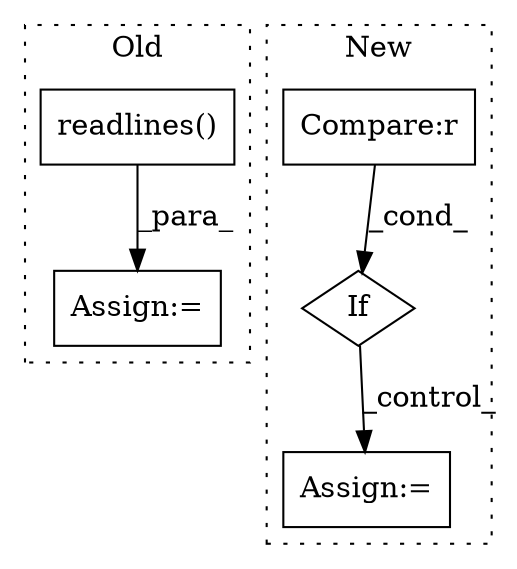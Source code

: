 digraph G {
subgraph cluster0 {
1 [label="readlines()" a="75" s="26184" l="13" shape="box"];
5 [label="Assign:=" a="68" s="26181" l="3" shape="box"];
label = "Old";
style="dotted";
}
subgraph cluster1 {
2 [label="If" a="96" s="25432" l="3" shape="diamond"];
3 [label="Assign:=" a="68" s="25641" l="3" shape="box"];
4 [label="Compare:r" a="40" s="25435" l="22" shape="box"];
label = "New";
style="dotted";
}
1 -> 5 [label="_para_"];
2 -> 3 [label="_control_"];
4 -> 2 [label="_cond_"];
}